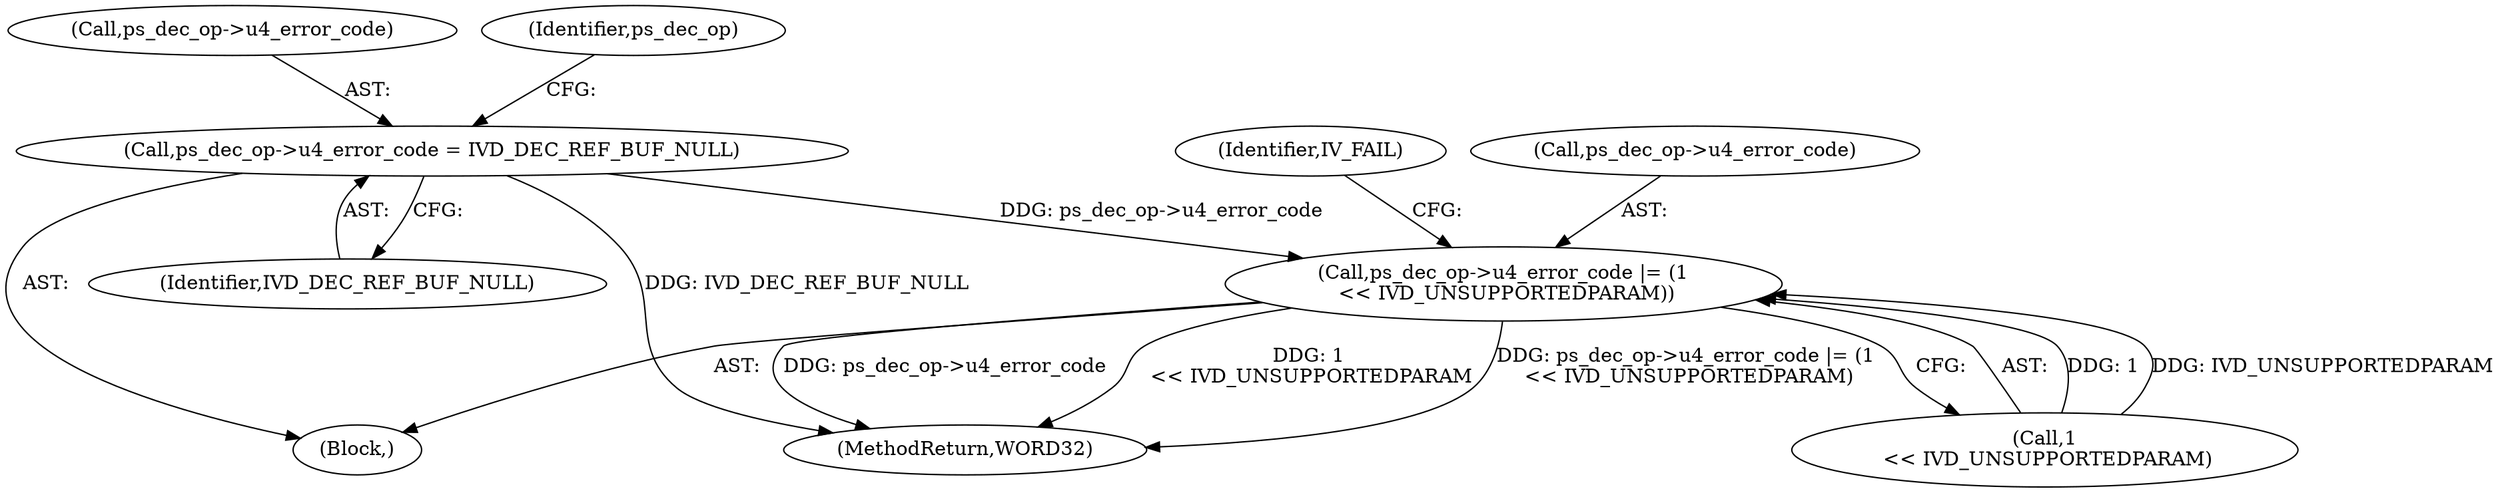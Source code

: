 digraph "0_Android_33ef7de9ddc8ea7eb9cbc440d1cf89957a0c267b@pointer" {
"1000661" [label="(Call,ps_dec_op->u4_error_code = IVD_DEC_REF_BUF_NULL)"];
"1000666" [label="(Call,ps_dec_op->u4_error_code |= (1\n << IVD_UNSUPPORTEDPARAM))"];
"1002189" [label="(MethodReturn,WORD32)"];
"1000665" [label="(Identifier,IVD_DEC_REF_BUF_NULL)"];
"1000662" [label="(Call,ps_dec_op->u4_error_code)"];
"1000666" [label="(Call,ps_dec_op->u4_error_code |= (1\n << IVD_UNSUPPORTEDPARAM))"];
"1000674" [label="(Identifier,IV_FAIL)"];
"1000667" [label="(Call,ps_dec_op->u4_error_code)"];
"1000670" [label="(Call,1\n << IVD_UNSUPPORTEDPARAM)"];
"1000661" [label="(Call,ps_dec_op->u4_error_code = IVD_DEC_REF_BUF_NULL)"];
"1000668" [label="(Identifier,ps_dec_op)"];
"1000660" [label="(Block,)"];
"1000661" -> "1000660"  [label="AST: "];
"1000661" -> "1000665"  [label="CFG: "];
"1000662" -> "1000661"  [label="AST: "];
"1000665" -> "1000661"  [label="AST: "];
"1000668" -> "1000661"  [label="CFG: "];
"1000661" -> "1002189"  [label="DDG: IVD_DEC_REF_BUF_NULL"];
"1000661" -> "1000666"  [label="DDG: ps_dec_op->u4_error_code"];
"1000666" -> "1000660"  [label="AST: "];
"1000666" -> "1000670"  [label="CFG: "];
"1000667" -> "1000666"  [label="AST: "];
"1000670" -> "1000666"  [label="AST: "];
"1000674" -> "1000666"  [label="CFG: "];
"1000666" -> "1002189"  [label="DDG: 1\n << IVD_UNSUPPORTEDPARAM"];
"1000666" -> "1002189"  [label="DDG: ps_dec_op->u4_error_code |= (1\n << IVD_UNSUPPORTEDPARAM)"];
"1000666" -> "1002189"  [label="DDG: ps_dec_op->u4_error_code"];
"1000670" -> "1000666"  [label="DDG: 1"];
"1000670" -> "1000666"  [label="DDG: IVD_UNSUPPORTEDPARAM"];
}
